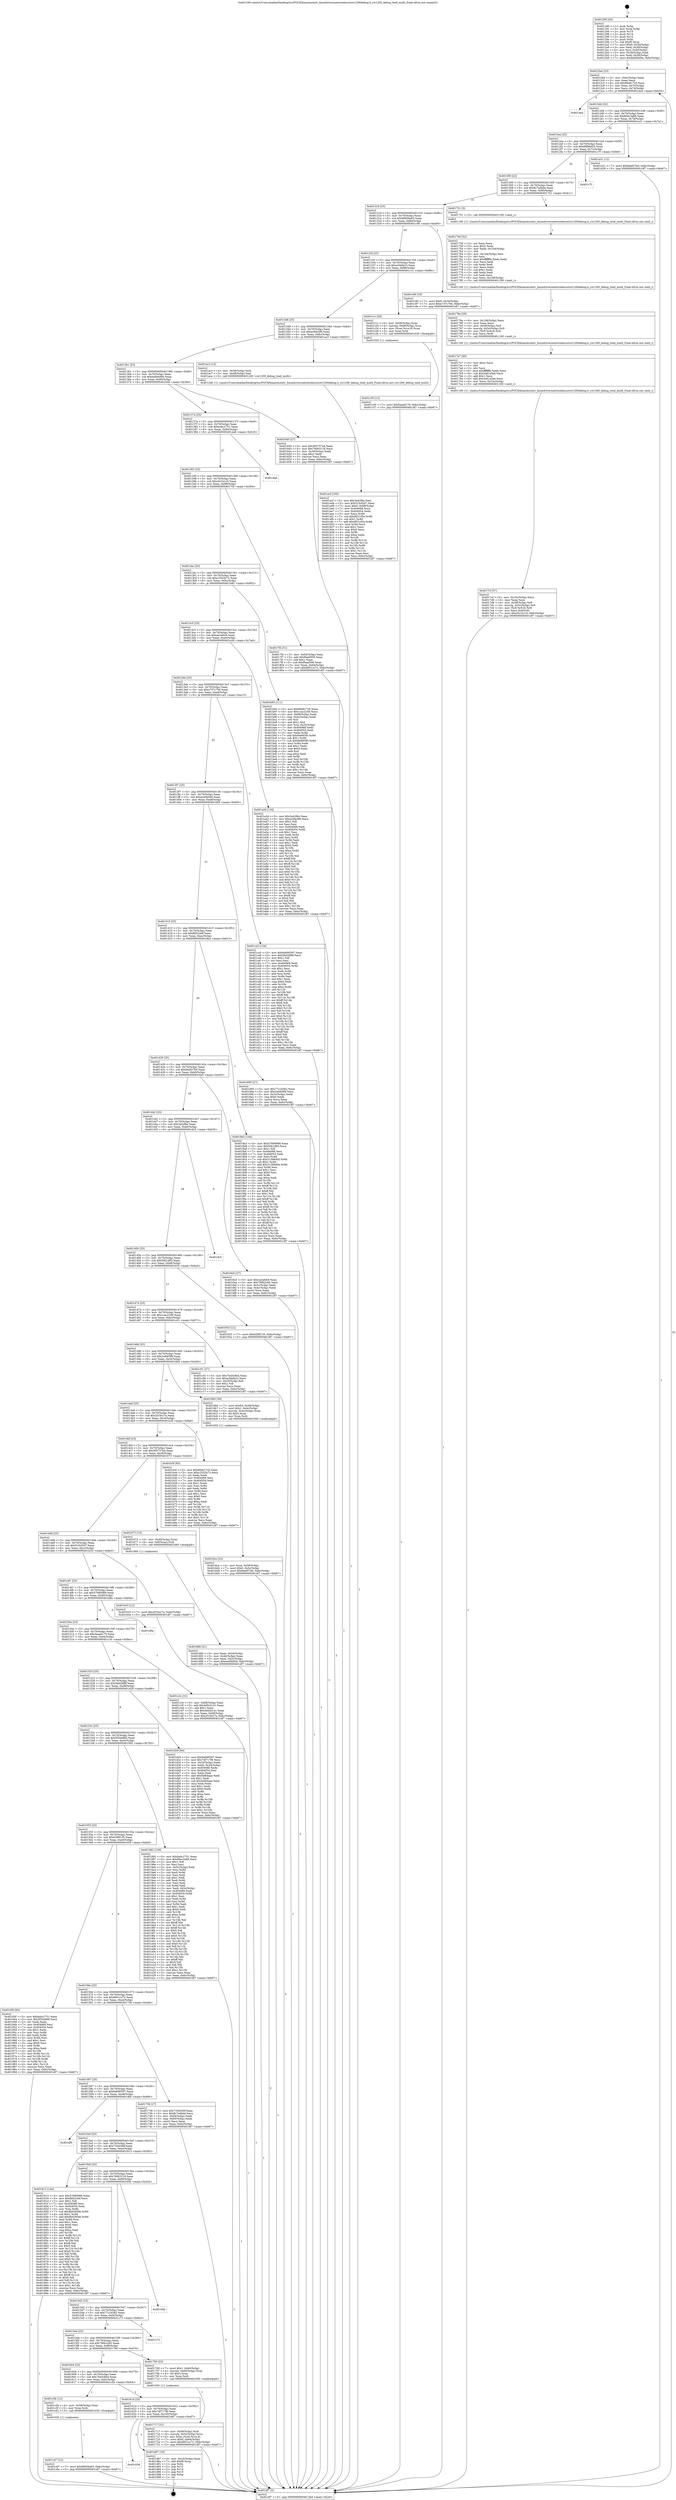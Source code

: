 digraph "0x401290" {
  label = "0x401290 (/mnt/c/Users/mathe/Desktop/tcc/POCII/binaries/extr_linuxdriversnetwirelessstcw1200debug.h_cw1200_debug_txed_multi_Final-ollvm.out::main(0))"
  labelloc = "t"
  node[shape=record]

  Entry [label="",width=0.3,height=0.3,shape=circle,fillcolor=black,style=filled]
  "0x4012bd" [label="{
     0x4012bd [23]\l
     | [instrs]\l
     &nbsp;&nbsp;0x4012bd \<+3\>: mov -0x6c(%rbp),%eax\l
     &nbsp;&nbsp;0x4012c0 \<+2\>: mov %eax,%ecx\l
     &nbsp;&nbsp;0x4012c2 \<+6\>: sub $0x80e617c0,%ecx\l
     &nbsp;&nbsp;0x4012c8 \<+3\>: mov %eax,-0x70(%rbp)\l
     &nbsp;&nbsp;0x4012cb \<+3\>: mov %ecx,-0x74(%rbp)\l
     &nbsp;&nbsp;0x4012ce \<+6\>: je 0000000000401de4 \<main+0xb54\>\l
  }"]
  "0x401de4" [label="{
     0x401de4\l
  }", style=dashed]
  "0x4012d4" [label="{
     0x4012d4 [22]\l
     | [instrs]\l
     &nbsp;&nbsp;0x4012d4 \<+5\>: jmp 00000000004012d9 \<main+0x49\>\l
     &nbsp;&nbsp;0x4012d9 \<+3\>: mov -0x70(%rbp),%eax\l
     &nbsp;&nbsp;0x4012dc \<+5\>: sub $0x80ec3a68,%eax\l
     &nbsp;&nbsp;0x4012e1 \<+3\>: mov %eax,-0x78(%rbp)\l
     &nbsp;&nbsp;0x4012e4 \<+6\>: je 0000000000401a31 \<main+0x7a1\>\l
  }"]
  Exit [label="",width=0.3,height=0.3,shape=circle,fillcolor=black,style=filled,peripheries=2]
  "0x401a31" [label="{
     0x401a31 [12]\l
     | [instrs]\l
     &nbsp;&nbsp;0x401a31 \<+7\>: movl $0xfda857b0,-0x6c(%rbp)\l
     &nbsp;&nbsp;0x401a38 \<+5\>: jmp 0000000000401df7 \<main+0xb67\>\l
  }"]
  "0x4012ea" [label="{
     0x4012ea [22]\l
     | [instrs]\l
     &nbsp;&nbsp;0x4012ea \<+5\>: jmp 00000000004012ef \<main+0x5f\>\l
     &nbsp;&nbsp;0x4012ef \<+3\>: mov -0x70(%rbp),%eax\l
     &nbsp;&nbsp;0x4012f2 \<+5\>: sub $0x88f96d25,%eax\l
     &nbsp;&nbsp;0x4012f7 \<+3\>: mov %eax,-0x7c(%rbp)\l
     &nbsp;&nbsp;0x4012fa \<+6\>: je 0000000000401c7f \<main+0x9ef\>\l
  }"]
  "0x401636" [label="{
     0x401636\l
  }", style=dashed]
  "0x401c7f" [label="{
     0x401c7f\l
  }", style=dashed]
  "0x401300" [label="{
     0x401300 [22]\l
     | [instrs]\l
     &nbsp;&nbsp;0x401300 \<+5\>: jmp 0000000000401305 \<main+0x75\>\l
     &nbsp;&nbsp;0x401305 \<+3\>: mov -0x70(%rbp),%eax\l
     &nbsp;&nbsp;0x401308 \<+5\>: sub $0x8c7edbde,%eax\l
     &nbsp;&nbsp;0x40130d \<+3\>: mov %eax,-0x80(%rbp)\l
     &nbsp;&nbsp;0x401310 \<+6\>: je 0000000000401751 \<main+0x4c1\>\l
  }"]
  "0x401d87" [label="{
     0x401d87 [19]\l
     | [instrs]\l
     &nbsp;&nbsp;0x401d87 \<+3\>: mov -0x24(%rbp),%eax\l
     &nbsp;&nbsp;0x401d8a \<+7\>: add $0xf0,%rsp\l
     &nbsp;&nbsp;0x401d91 \<+1\>: pop %rbx\l
     &nbsp;&nbsp;0x401d92 \<+2\>: pop %r12\l
     &nbsp;&nbsp;0x401d94 \<+2\>: pop %r14\l
     &nbsp;&nbsp;0x401d96 \<+2\>: pop %r15\l
     &nbsp;&nbsp;0x401d98 \<+1\>: pop %rbp\l
     &nbsp;&nbsp;0x401d99 \<+1\>: ret\l
  }"]
  "0x401751" [label="{
     0x401751 [5]\l
     | [instrs]\l
     &nbsp;&nbsp;0x401751 \<+5\>: call 0000000000401160 \<next_i\>\l
     | [calls]\l
     &nbsp;&nbsp;0x401160 \{1\} (/mnt/c/Users/mathe/Desktop/tcc/POCII/binaries/extr_linuxdriversnetwirelessstcw1200debug.h_cw1200_debug_txed_multi_Final-ollvm.out::next_i)\l
  }"]
  "0x401316" [label="{
     0x401316 [25]\l
     | [instrs]\l
     &nbsp;&nbsp;0x401316 \<+5\>: jmp 000000000040131b \<main+0x8b\>\l
     &nbsp;&nbsp;0x40131b \<+3\>: mov -0x70(%rbp),%eax\l
     &nbsp;&nbsp;0x40131e \<+5\>: sub $0x96656a63,%eax\l
     &nbsp;&nbsp;0x401323 \<+6\>: mov %eax,-0x84(%rbp)\l
     &nbsp;&nbsp;0x401329 \<+6\>: je 0000000000401c90 \<main+0xa00\>\l
  }"]
  "0x401c67" [label="{
     0x401c67 [12]\l
     | [instrs]\l
     &nbsp;&nbsp;0x401c67 \<+7\>: movl $0x96656a63,-0x6c(%rbp)\l
     &nbsp;&nbsp;0x401c6e \<+5\>: jmp 0000000000401df7 \<main+0xb67\>\l
  }"]
  "0x401c90" [label="{
     0x401c90 [19]\l
     | [instrs]\l
     &nbsp;&nbsp;0x401c90 \<+7\>: movl $0x0,-0x34(%rbp)\l
     &nbsp;&nbsp;0x401c97 \<+7\>: movl $0xe737c794,-0x6c(%rbp)\l
     &nbsp;&nbsp;0x401c9e \<+5\>: jmp 0000000000401df7 \<main+0xb67\>\l
  }"]
  "0x40132f" [label="{
     0x40132f [25]\l
     | [instrs]\l
     &nbsp;&nbsp;0x40132f \<+5\>: jmp 0000000000401334 \<main+0xa4\>\l
     &nbsp;&nbsp;0x401334 \<+3\>: mov -0x70(%rbp),%eax\l
     &nbsp;&nbsp;0x401337 \<+5\>: sub $0xa3defa23,%eax\l
     &nbsp;&nbsp;0x40133c \<+6\>: mov %eax,-0x88(%rbp)\l
     &nbsp;&nbsp;0x401342 \<+6\>: je 0000000000401c1c \<main+0x98c\>\l
  }"]
  "0x40161d" [label="{
     0x40161d [25]\l
     | [instrs]\l
     &nbsp;&nbsp;0x40161d \<+5\>: jmp 0000000000401622 \<main+0x392\>\l
     &nbsp;&nbsp;0x401622 \<+3\>: mov -0x70(%rbp),%eax\l
     &nbsp;&nbsp;0x401625 \<+5\>: sub $0x7df717f9,%eax\l
     &nbsp;&nbsp;0x40162a \<+6\>: mov %eax,-0x100(%rbp)\l
     &nbsp;&nbsp;0x401630 \<+6\>: je 0000000000401d87 \<main+0xaf7\>\l
  }"]
  "0x401c1c" [label="{
     0x401c1c [20]\l
     | [instrs]\l
     &nbsp;&nbsp;0x401c1c \<+4\>: mov -0x58(%rbp),%rax\l
     &nbsp;&nbsp;0x401c20 \<+4\>: movslq -0x68(%rbp),%rcx\l
     &nbsp;&nbsp;0x401c24 \<+4\>: mov (%rax,%rcx,8),%rax\l
     &nbsp;&nbsp;0x401c28 \<+3\>: mov %rax,%rdi\l
     &nbsp;&nbsp;0x401c2b \<+5\>: call 0000000000401030 \<free@plt\>\l
     | [calls]\l
     &nbsp;&nbsp;0x401030 \{1\} (unknown)\l
  }"]
  "0x401348" [label="{
     0x401348 [25]\l
     | [instrs]\l
     &nbsp;&nbsp;0x401348 \<+5\>: jmp 000000000040134d \<main+0xbd\>\l
     &nbsp;&nbsp;0x40134d \<+3\>: mov -0x70(%rbp),%eax\l
     &nbsp;&nbsp;0x401350 \<+5\>: sub $0xac9dc0f0,%eax\l
     &nbsp;&nbsp;0x401355 \<+6\>: mov %eax,-0x8c(%rbp)\l
     &nbsp;&nbsp;0x40135b \<+6\>: je 0000000000401ac3 \<main+0x833\>\l
  }"]
  "0x401c5b" [label="{
     0x401c5b [12]\l
     | [instrs]\l
     &nbsp;&nbsp;0x401c5b \<+4\>: mov -0x58(%rbp),%rax\l
     &nbsp;&nbsp;0x401c5f \<+3\>: mov %rax,%rdi\l
     &nbsp;&nbsp;0x401c62 \<+5\>: call 0000000000401030 \<free@plt\>\l
     | [calls]\l
     &nbsp;&nbsp;0x401030 \{1\} (unknown)\l
  }"]
  "0x401ac3" [label="{
     0x401ac3 [12]\l
     | [instrs]\l
     &nbsp;&nbsp;0x401ac3 \<+4\>: mov -0x58(%rbp),%rdi\l
     &nbsp;&nbsp;0x401ac7 \<+3\>: mov -0x48(%rbp),%esi\l
     &nbsp;&nbsp;0x401aca \<+5\>: call 0000000000401240 \<cw1200_debug_txed_multi\>\l
     | [calls]\l
     &nbsp;&nbsp;0x401240 \{1\} (/mnt/c/Users/mathe/Desktop/tcc/POCII/binaries/extr_linuxdriversnetwirelessstcw1200debug.h_cw1200_debug_txed_multi_Final-ollvm.out::cw1200_debug_txed_multi)\l
  }"]
  "0x401361" [label="{
     0x401361 [25]\l
     | [instrs]\l
     &nbsp;&nbsp;0x401361 \<+5\>: jmp 0000000000401366 \<main+0xd6\>\l
     &nbsp;&nbsp;0x401366 \<+3\>: mov -0x70(%rbp),%eax\l
     &nbsp;&nbsp;0x401369 \<+5\>: sub $0xbe0b0d9e,%eax\l
     &nbsp;&nbsp;0x40136e \<+6\>: mov %eax,-0x90(%rbp)\l
     &nbsp;&nbsp;0x401374 \<+6\>: je 0000000000401640 \<main+0x3b0\>\l
  }"]
  "0x401c30" [label="{
     0x401c30 [12]\l
     | [instrs]\l
     &nbsp;&nbsp;0x401c30 \<+7\>: movl $0x5aaa9179,-0x6c(%rbp)\l
     &nbsp;&nbsp;0x401c37 \<+5\>: jmp 0000000000401df7 \<main+0xb67\>\l
  }"]
  "0x401640" [label="{
     0x401640 [27]\l
     | [instrs]\l
     &nbsp;&nbsp;0x401640 \<+5\>: mov $0x365757a4,%eax\l
     &nbsp;&nbsp;0x401645 \<+5\>: mov $0x76063118,%ecx\l
     &nbsp;&nbsp;0x40164a \<+3\>: mov -0x30(%rbp),%edx\l
     &nbsp;&nbsp;0x40164d \<+3\>: cmp $0x2,%edx\l
     &nbsp;&nbsp;0x401650 \<+3\>: cmovne %ecx,%eax\l
     &nbsp;&nbsp;0x401653 \<+3\>: mov %eax,-0x6c(%rbp)\l
     &nbsp;&nbsp;0x401656 \<+5\>: jmp 0000000000401df7 \<main+0xb67\>\l
  }"]
  "0x40137a" [label="{
     0x40137a [25]\l
     | [instrs]\l
     &nbsp;&nbsp;0x40137a \<+5\>: jmp 000000000040137f \<main+0xef\>\l
     &nbsp;&nbsp;0x40137f \<+3\>: mov -0x70(%rbp),%eax\l
     &nbsp;&nbsp;0x401382 \<+5\>: sub $0xbebc2751,%eax\l
     &nbsp;&nbsp;0x401387 \<+6\>: mov %eax,-0x94(%rbp)\l
     &nbsp;&nbsp;0x40138d \<+6\>: je 0000000000401da6 \<main+0xb16\>\l
  }"]
  "0x401df7" [label="{
     0x401df7 [5]\l
     | [instrs]\l
     &nbsp;&nbsp;0x401df7 \<+5\>: jmp 00000000004012bd \<main+0x2d\>\l
  }"]
  "0x401290" [label="{
     0x401290 [45]\l
     | [instrs]\l
     &nbsp;&nbsp;0x401290 \<+1\>: push %rbp\l
     &nbsp;&nbsp;0x401291 \<+3\>: mov %rsp,%rbp\l
     &nbsp;&nbsp;0x401294 \<+2\>: push %r15\l
     &nbsp;&nbsp;0x401296 \<+2\>: push %r14\l
     &nbsp;&nbsp;0x401298 \<+2\>: push %r12\l
     &nbsp;&nbsp;0x40129a \<+1\>: push %rbx\l
     &nbsp;&nbsp;0x40129b \<+7\>: sub $0xf0,%rsp\l
     &nbsp;&nbsp;0x4012a2 \<+7\>: movl $0x0,-0x34(%rbp)\l
     &nbsp;&nbsp;0x4012a9 \<+3\>: mov %edi,-0x38(%rbp)\l
     &nbsp;&nbsp;0x4012ac \<+4\>: mov %rsi,-0x40(%rbp)\l
     &nbsp;&nbsp;0x4012b0 \<+3\>: mov -0x38(%rbp),%edi\l
     &nbsp;&nbsp;0x4012b3 \<+3\>: mov %edi,-0x30(%rbp)\l
     &nbsp;&nbsp;0x4012b6 \<+7\>: movl $0xbe0b0d9e,-0x6c(%rbp)\l
  }"]
  "0x401acf" [label="{
     0x401acf [100]\l
     | [instrs]\l
     &nbsp;&nbsp;0x401acf \<+5\>: mov $0x3a42f6e,%esi\l
     &nbsp;&nbsp;0x401ad4 \<+5\>: mov $0x510cf2d7,%eax\l
     &nbsp;&nbsp;0x401ad9 \<+7\>: movl $0x0,-0x68(%rbp)\l
     &nbsp;&nbsp;0x401ae0 \<+7\>: mov 0x404068,%ecx\l
     &nbsp;&nbsp;0x401ae7 \<+7\>: mov 0x404054,%edx\l
     &nbsp;&nbsp;0x401aee \<+3\>: mov %ecx,%r8d\l
     &nbsp;&nbsp;0x401af1 \<+7\>: sub $0xd631d5a,%r8d\l
     &nbsp;&nbsp;0x401af8 \<+4\>: sub $0x1,%r8d\l
     &nbsp;&nbsp;0x401afc \<+7\>: add $0xd631d5a,%r8d\l
     &nbsp;&nbsp;0x401b03 \<+4\>: imul %r8d,%ecx\l
     &nbsp;&nbsp;0x401b07 \<+3\>: and $0x1,%ecx\l
     &nbsp;&nbsp;0x401b0a \<+3\>: cmp $0x0,%ecx\l
     &nbsp;&nbsp;0x401b0d \<+4\>: sete %r9b\l
     &nbsp;&nbsp;0x401b11 \<+3\>: cmp $0xa,%edx\l
     &nbsp;&nbsp;0x401b14 \<+4\>: setl %r10b\l
     &nbsp;&nbsp;0x401b18 \<+3\>: mov %r9b,%r11b\l
     &nbsp;&nbsp;0x401b1b \<+3\>: and %r10b,%r11b\l
     &nbsp;&nbsp;0x401b1e \<+3\>: xor %r10b,%r9b\l
     &nbsp;&nbsp;0x401b21 \<+3\>: or %r9b,%r11b\l
     &nbsp;&nbsp;0x401b24 \<+4\>: test $0x1,%r11b\l
     &nbsp;&nbsp;0x401b28 \<+3\>: cmovne %eax,%esi\l
     &nbsp;&nbsp;0x401b2b \<+3\>: mov %esi,-0x6c(%rbp)\l
     &nbsp;&nbsp;0x401b2e \<+5\>: jmp 0000000000401df7 \<main+0xb67\>\l
  }"]
  "0x401da6" [label="{
     0x401da6\l
  }", style=dashed]
  "0x401393" [label="{
     0x401393 [25]\l
     | [instrs]\l
     &nbsp;&nbsp;0x401393 \<+5\>: jmp 0000000000401398 \<main+0x108\>\l
     &nbsp;&nbsp;0x401398 \<+3\>: mov -0x70(%rbp),%eax\l
     &nbsp;&nbsp;0x40139b \<+5\>: sub $0xc0c1b1c5,%eax\l
     &nbsp;&nbsp;0x4013a0 \<+6\>: mov %eax,-0x98(%rbp)\l
     &nbsp;&nbsp;0x4013a6 \<+6\>: je 00000000004017f4 \<main+0x564\>\l
  }"]
  "0x4017cf" [label="{
     0x4017cf [37]\l
     | [instrs]\l
     &nbsp;&nbsp;0x4017cf \<+6\>: mov -0x10c(%rbp),%ecx\l
     &nbsp;&nbsp;0x4017d5 \<+3\>: imul %eax,%ecx\l
     &nbsp;&nbsp;0x4017d8 \<+4\>: mov -0x58(%rbp),%r8\l
     &nbsp;&nbsp;0x4017dc \<+4\>: movslq -0x5c(%rbp),%r9\l
     &nbsp;&nbsp;0x4017e0 \<+4\>: mov (%r8,%r9,8),%r8\l
     &nbsp;&nbsp;0x4017e4 \<+4\>: mov %ecx,0x4(%r8)\l
     &nbsp;&nbsp;0x4017e8 \<+7\>: movl $0xc0c1b1c5,-0x6c(%rbp)\l
     &nbsp;&nbsp;0x4017ef \<+5\>: jmp 0000000000401df7 \<main+0xb67\>\l
  }"]
  "0x4017f4" [label="{
     0x4017f4 [31]\l
     | [instrs]\l
     &nbsp;&nbsp;0x4017f4 \<+3\>: mov -0x64(%rbp),%eax\l
     &nbsp;&nbsp;0x4017f7 \<+5\>: add $0xf0aaf309,%eax\l
     &nbsp;&nbsp;0x4017fc \<+3\>: add $0x1,%eax\l
     &nbsp;&nbsp;0x4017ff \<+5\>: sub $0xf0aaf309,%eax\l
     &nbsp;&nbsp;0x401804 \<+3\>: mov %eax,-0x64(%rbp)\l
     &nbsp;&nbsp;0x401807 \<+7\>: movl $0x6851cc72,-0x6c(%rbp)\l
     &nbsp;&nbsp;0x40180e \<+5\>: jmp 0000000000401df7 \<main+0xb67\>\l
  }"]
  "0x4013ac" [label="{
     0x4013ac [25]\l
     | [instrs]\l
     &nbsp;&nbsp;0x4013ac \<+5\>: jmp 00000000004013b1 \<main+0x121\>\l
     &nbsp;&nbsp;0x4013b1 \<+3\>: mov -0x70(%rbp),%eax\l
     &nbsp;&nbsp;0x4013b4 \<+5\>: sub $0xc2552b73,%eax\l
     &nbsp;&nbsp;0x4013b9 \<+6\>: mov %eax,-0x9c(%rbp)\l
     &nbsp;&nbsp;0x4013bf \<+6\>: je 0000000000401b92 \<main+0x902\>\l
  }"]
  "0x4017a7" [label="{
     0x4017a7 [40]\l
     | [instrs]\l
     &nbsp;&nbsp;0x4017a7 \<+5\>: mov $0x2,%ecx\l
     &nbsp;&nbsp;0x4017ac \<+1\>: cltd\l
     &nbsp;&nbsp;0x4017ad \<+2\>: idiv %ecx\l
     &nbsp;&nbsp;0x4017af \<+6\>: imul $0xfffffffe,%edx,%ecx\l
     &nbsp;&nbsp;0x4017b5 \<+6\>: sub $0x2e81a5a6,%ecx\l
     &nbsp;&nbsp;0x4017bb \<+3\>: add $0x1,%ecx\l
     &nbsp;&nbsp;0x4017be \<+6\>: add $0x2e81a5a6,%ecx\l
     &nbsp;&nbsp;0x4017c4 \<+6\>: mov %ecx,-0x10c(%rbp)\l
     &nbsp;&nbsp;0x4017ca \<+5\>: call 0000000000401160 \<next_i\>\l
     | [calls]\l
     &nbsp;&nbsp;0x401160 \{1\} (/mnt/c/Users/mathe/Desktop/tcc/POCII/binaries/extr_linuxdriversnetwirelessstcw1200debug.h_cw1200_debug_txed_multi_Final-ollvm.out::next_i)\l
  }"]
  "0x401b92" [label="{
     0x401b92 [111]\l
     | [instrs]\l
     &nbsp;&nbsp;0x401b92 \<+5\>: mov $0x80e617c0,%eax\l
     &nbsp;&nbsp;0x401b97 \<+5\>: mov $0x1cac2249,%ecx\l
     &nbsp;&nbsp;0x401b9c \<+3\>: mov -0x68(%rbp),%edx\l
     &nbsp;&nbsp;0x401b9f \<+3\>: cmp -0x4c(%rbp),%edx\l
     &nbsp;&nbsp;0x401ba2 \<+4\>: setl %sil\l
     &nbsp;&nbsp;0x401ba6 \<+4\>: and $0x1,%sil\l
     &nbsp;&nbsp;0x401baa \<+4\>: mov %sil,-0x25(%rbp)\l
     &nbsp;&nbsp;0x401bae \<+7\>: mov 0x404068,%edx\l
     &nbsp;&nbsp;0x401bb5 \<+7\>: mov 0x404054,%edi\l
     &nbsp;&nbsp;0x401bbc \<+3\>: mov %edx,%r8d\l
     &nbsp;&nbsp;0x401bbf \<+7\>: add $0xf4e665f0,%r8d\l
     &nbsp;&nbsp;0x401bc6 \<+4\>: sub $0x1,%r8d\l
     &nbsp;&nbsp;0x401bca \<+7\>: sub $0xf4e665f0,%r8d\l
     &nbsp;&nbsp;0x401bd1 \<+4\>: imul %r8d,%edx\l
     &nbsp;&nbsp;0x401bd5 \<+3\>: and $0x1,%edx\l
     &nbsp;&nbsp;0x401bd8 \<+3\>: cmp $0x0,%edx\l
     &nbsp;&nbsp;0x401bdb \<+4\>: sete %sil\l
     &nbsp;&nbsp;0x401bdf \<+3\>: cmp $0xa,%edi\l
     &nbsp;&nbsp;0x401be2 \<+4\>: setl %r9b\l
     &nbsp;&nbsp;0x401be6 \<+3\>: mov %sil,%r10b\l
     &nbsp;&nbsp;0x401be9 \<+3\>: and %r9b,%r10b\l
     &nbsp;&nbsp;0x401bec \<+3\>: xor %r9b,%sil\l
     &nbsp;&nbsp;0x401bef \<+3\>: or %sil,%r10b\l
     &nbsp;&nbsp;0x401bf2 \<+4\>: test $0x1,%r10b\l
     &nbsp;&nbsp;0x401bf6 \<+3\>: cmovne %ecx,%eax\l
     &nbsp;&nbsp;0x401bf9 \<+3\>: mov %eax,-0x6c(%rbp)\l
     &nbsp;&nbsp;0x401bfc \<+5\>: jmp 0000000000401df7 \<main+0xb67\>\l
  }"]
  "0x4013c5" [label="{
     0x4013c5 [25]\l
     | [instrs]\l
     &nbsp;&nbsp;0x4013c5 \<+5\>: jmp 00000000004013ca \<main+0x13a\>\l
     &nbsp;&nbsp;0x4013ca \<+3\>: mov -0x70(%rbp),%eax\l
     &nbsp;&nbsp;0x4013cd \<+5\>: sub $0xce2a6fc9,%eax\l
     &nbsp;&nbsp;0x4013d2 \<+6\>: mov %eax,-0xa0(%rbp)\l
     &nbsp;&nbsp;0x4013d8 \<+6\>: je 0000000000401a3d \<main+0x7ad\>\l
  }"]
  "0x40178a" [label="{
     0x40178a [29]\l
     | [instrs]\l
     &nbsp;&nbsp;0x40178a \<+6\>: mov -0x108(%rbp),%ecx\l
     &nbsp;&nbsp;0x401790 \<+3\>: imul %eax,%ecx\l
     &nbsp;&nbsp;0x401793 \<+4\>: mov -0x58(%rbp),%r8\l
     &nbsp;&nbsp;0x401797 \<+4\>: movslq -0x5c(%rbp),%r9\l
     &nbsp;&nbsp;0x40179b \<+4\>: mov (%r8,%r9,8),%r8\l
     &nbsp;&nbsp;0x40179f \<+3\>: mov %ecx,(%r8)\l
     &nbsp;&nbsp;0x4017a2 \<+5\>: call 0000000000401160 \<next_i\>\l
     | [calls]\l
     &nbsp;&nbsp;0x401160 \{1\} (/mnt/c/Users/mathe/Desktop/tcc/POCII/binaries/extr_linuxdriversnetwirelessstcw1200debug.h_cw1200_debug_txed_multi_Final-ollvm.out::next_i)\l
  }"]
  "0x401a3d" [label="{
     0x401a3d [134]\l
     | [instrs]\l
     &nbsp;&nbsp;0x401a3d \<+5\>: mov $0x3a42f6e,%eax\l
     &nbsp;&nbsp;0x401a42 \<+5\>: mov $0xac9dc0f0,%ecx\l
     &nbsp;&nbsp;0x401a47 \<+2\>: mov $0x1,%dl\l
     &nbsp;&nbsp;0x401a49 \<+2\>: xor %esi,%esi\l
     &nbsp;&nbsp;0x401a4b \<+7\>: mov 0x404068,%edi\l
     &nbsp;&nbsp;0x401a52 \<+8\>: mov 0x404054,%r8d\l
     &nbsp;&nbsp;0x401a5a \<+3\>: sub $0x1,%esi\l
     &nbsp;&nbsp;0x401a5d \<+3\>: mov %edi,%r9d\l
     &nbsp;&nbsp;0x401a60 \<+3\>: add %esi,%r9d\l
     &nbsp;&nbsp;0x401a63 \<+4\>: imul %r9d,%edi\l
     &nbsp;&nbsp;0x401a67 \<+3\>: and $0x1,%edi\l
     &nbsp;&nbsp;0x401a6a \<+3\>: cmp $0x0,%edi\l
     &nbsp;&nbsp;0x401a6d \<+4\>: sete %r10b\l
     &nbsp;&nbsp;0x401a71 \<+4\>: cmp $0xa,%r8d\l
     &nbsp;&nbsp;0x401a75 \<+4\>: setl %r11b\l
     &nbsp;&nbsp;0x401a79 \<+3\>: mov %r10b,%bl\l
     &nbsp;&nbsp;0x401a7c \<+3\>: xor $0xff,%bl\l
     &nbsp;&nbsp;0x401a7f \<+3\>: mov %r11b,%r14b\l
     &nbsp;&nbsp;0x401a82 \<+4\>: xor $0xff,%r14b\l
     &nbsp;&nbsp;0x401a86 \<+3\>: xor $0x0,%dl\l
     &nbsp;&nbsp;0x401a89 \<+3\>: mov %bl,%r15b\l
     &nbsp;&nbsp;0x401a8c \<+4\>: and $0x0,%r15b\l
     &nbsp;&nbsp;0x401a90 \<+3\>: and %dl,%r10b\l
     &nbsp;&nbsp;0x401a93 \<+3\>: mov %r14b,%r12b\l
     &nbsp;&nbsp;0x401a96 \<+4\>: and $0x0,%r12b\l
     &nbsp;&nbsp;0x401a9a \<+3\>: and %dl,%r11b\l
     &nbsp;&nbsp;0x401a9d \<+3\>: or %r10b,%r15b\l
     &nbsp;&nbsp;0x401aa0 \<+3\>: or %r11b,%r12b\l
     &nbsp;&nbsp;0x401aa3 \<+3\>: xor %r12b,%r15b\l
     &nbsp;&nbsp;0x401aa6 \<+3\>: or %r14b,%bl\l
     &nbsp;&nbsp;0x401aa9 \<+3\>: xor $0xff,%bl\l
     &nbsp;&nbsp;0x401aac \<+3\>: or $0x0,%dl\l
     &nbsp;&nbsp;0x401aaf \<+2\>: and %dl,%bl\l
     &nbsp;&nbsp;0x401ab1 \<+3\>: or %bl,%r15b\l
     &nbsp;&nbsp;0x401ab4 \<+4\>: test $0x1,%r15b\l
     &nbsp;&nbsp;0x401ab8 \<+3\>: cmovne %ecx,%eax\l
     &nbsp;&nbsp;0x401abb \<+3\>: mov %eax,-0x6c(%rbp)\l
     &nbsp;&nbsp;0x401abe \<+5\>: jmp 0000000000401df7 \<main+0xb67\>\l
  }"]
  "0x4013de" [label="{
     0x4013de [25]\l
     | [instrs]\l
     &nbsp;&nbsp;0x4013de \<+5\>: jmp 00000000004013e3 \<main+0x153\>\l
     &nbsp;&nbsp;0x4013e3 \<+3\>: mov -0x70(%rbp),%eax\l
     &nbsp;&nbsp;0x4013e6 \<+5\>: sub $0xe737c794,%eax\l
     &nbsp;&nbsp;0x4013eb \<+6\>: mov %eax,-0xa4(%rbp)\l
     &nbsp;&nbsp;0x4013f1 \<+6\>: je 0000000000401ca3 \<main+0xa13\>\l
  }"]
  "0x401756" [label="{
     0x401756 [52]\l
     | [instrs]\l
     &nbsp;&nbsp;0x401756 \<+2\>: xor %ecx,%ecx\l
     &nbsp;&nbsp;0x401758 \<+5\>: mov $0x2,%edx\l
     &nbsp;&nbsp;0x40175d \<+6\>: mov %edx,-0x104(%rbp)\l
     &nbsp;&nbsp;0x401763 \<+1\>: cltd\l
     &nbsp;&nbsp;0x401764 \<+6\>: mov -0x104(%rbp),%esi\l
     &nbsp;&nbsp;0x40176a \<+2\>: idiv %esi\l
     &nbsp;&nbsp;0x40176c \<+6\>: imul $0xfffffffe,%edx,%edx\l
     &nbsp;&nbsp;0x401772 \<+2\>: mov %ecx,%edi\l
     &nbsp;&nbsp;0x401774 \<+2\>: sub %edx,%edi\l
     &nbsp;&nbsp;0x401776 \<+2\>: mov %ecx,%edx\l
     &nbsp;&nbsp;0x401778 \<+3\>: sub $0x1,%edx\l
     &nbsp;&nbsp;0x40177b \<+2\>: add %edx,%edi\l
     &nbsp;&nbsp;0x40177d \<+2\>: sub %edi,%ecx\l
     &nbsp;&nbsp;0x40177f \<+6\>: mov %ecx,-0x108(%rbp)\l
     &nbsp;&nbsp;0x401785 \<+5\>: call 0000000000401160 \<next_i\>\l
     | [calls]\l
     &nbsp;&nbsp;0x401160 \{1\} (/mnt/c/Users/mathe/Desktop/tcc/POCII/binaries/extr_linuxdriversnetwirelessstcw1200debug.h_cw1200_debug_txed_multi_Final-ollvm.out::next_i)\l
  }"]
  "0x401ca3" [label="{
     0x401ca3 [134]\l
     | [instrs]\l
     &nbsp;&nbsp;0x401ca3 \<+5\>: mov $0x6a690597,%eax\l
     &nbsp;&nbsp;0x401ca8 \<+5\>: mov $0x5bd28f9f,%ecx\l
     &nbsp;&nbsp;0x401cad \<+2\>: mov $0x1,%dl\l
     &nbsp;&nbsp;0x401caf \<+2\>: xor %esi,%esi\l
     &nbsp;&nbsp;0x401cb1 \<+7\>: mov 0x404068,%edi\l
     &nbsp;&nbsp;0x401cb8 \<+8\>: mov 0x404054,%r8d\l
     &nbsp;&nbsp;0x401cc0 \<+3\>: sub $0x1,%esi\l
     &nbsp;&nbsp;0x401cc3 \<+3\>: mov %edi,%r9d\l
     &nbsp;&nbsp;0x401cc6 \<+3\>: add %esi,%r9d\l
     &nbsp;&nbsp;0x401cc9 \<+4\>: imul %r9d,%edi\l
     &nbsp;&nbsp;0x401ccd \<+3\>: and $0x1,%edi\l
     &nbsp;&nbsp;0x401cd0 \<+3\>: cmp $0x0,%edi\l
     &nbsp;&nbsp;0x401cd3 \<+4\>: sete %r10b\l
     &nbsp;&nbsp;0x401cd7 \<+4\>: cmp $0xa,%r8d\l
     &nbsp;&nbsp;0x401cdb \<+4\>: setl %r11b\l
     &nbsp;&nbsp;0x401cdf \<+3\>: mov %r10b,%bl\l
     &nbsp;&nbsp;0x401ce2 \<+3\>: xor $0xff,%bl\l
     &nbsp;&nbsp;0x401ce5 \<+3\>: mov %r11b,%r14b\l
     &nbsp;&nbsp;0x401ce8 \<+4\>: xor $0xff,%r14b\l
     &nbsp;&nbsp;0x401cec \<+3\>: xor $0x0,%dl\l
     &nbsp;&nbsp;0x401cef \<+3\>: mov %bl,%r15b\l
     &nbsp;&nbsp;0x401cf2 \<+4\>: and $0x0,%r15b\l
     &nbsp;&nbsp;0x401cf6 \<+3\>: and %dl,%r10b\l
     &nbsp;&nbsp;0x401cf9 \<+3\>: mov %r14b,%r12b\l
     &nbsp;&nbsp;0x401cfc \<+4\>: and $0x0,%r12b\l
     &nbsp;&nbsp;0x401d00 \<+3\>: and %dl,%r11b\l
     &nbsp;&nbsp;0x401d03 \<+3\>: or %r10b,%r15b\l
     &nbsp;&nbsp;0x401d06 \<+3\>: or %r11b,%r12b\l
     &nbsp;&nbsp;0x401d09 \<+3\>: xor %r12b,%r15b\l
     &nbsp;&nbsp;0x401d0c \<+3\>: or %r14b,%bl\l
     &nbsp;&nbsp;0x401d0f \<+3\>: xor $0xff,%bl\l
     &nbsp;&nbsp;0x401d12 \<+3\>: or $0x0,%dl\l
     &nbsp;&nbsp;0x401d15 \<+2\>: and %dl,%bl\l
     &nbsp;&nbsp;0x401d17 \<+3\>: or %bl,%r15b\l
     &nbsp;&nbsp;0x401d1a \<+4\>: test $0x1,%r15b\l
     &nbsp;&nbsp;0x401d1e \<+3\>: cmovne %ecx,%eax\l
     &nbsp;&nbsp;0x401d21 \<+3\>: mov %eax,-0x6c(%rbp)\l
     &nbsp;&nbsp;0x401d24 \<+5\>: jmp 0000000000401df7 \<main+0xb67\>\l
  }"]
  "0x4013f7" [label="{
     0x4013f7 [25]\l
     | [instrs]\l
     &nbsp;&nbsp;0x4013f7 \<+5\>: jmp 00000000004013fc \<main+0x16c\>\l
     &nbsp;&nbsp;0x4013fc \<+3\>: mov -0x70(%rbp),%eax\l
     &nbsp;&nbsp;0x4013ff \<+5\>: sub $0xee45b00d,%eax\l
     &nbsp;&nbsp;0x401404 \<+6\>: mov %eax,-0xa8(%rbp)\l
     &nbsp;&nbsp;0x40140a \<+6\>: je 0000000000401695 \<main+0x405\>\l
  }"]
  "0x401717" [label="{
     0x401717 [31]\l
     | [instrs]\l
     &nbsp;&nbsp;0x401717 \<+4\>: mov -0x58(%rbp),%rdi\l
     &nbsp;&nbsp;0x40171b \<+4\>: movslq -0x5c(%rbp),%rcx\l
     &nbsp;&nbsp;0x40171f \<+4\>: mov %rax,(%rdi,%rcx,8)\l
     &nbsp;&nbsp;0x401723 \<+7\>: movl $0x0,-0x64(%rbp)\l
     &nbsp;&nbsp;0x40172a \<+7\>: movl $0x6851cc72,-0x6c(%rbp)\l
     &nbsp;&nbsp;0x401731 \<+5\>: jmp 0000000000401df7 \<main+0xb67\>\l
  }"]
  "0x401695" [label="{
     0x401695 [27]\l
     | [instrs]\l
     &nbsp;&nbsp;0x401695 \<+5\>: mov $0x77c18362,%eax\l
     &nbsp;&nbsp;0x40169a \<+5\>: mov $0x2e94f3f9,%ecx\l
     &nbsp;&nbsp;0x40169f \<+3\>: mov -0x2c(%rbp),%edx\l
     &nbsp;&nbsp;0x4016a2 \<+3\>: cmp $0x0,%edx\l
     &nbsp;&nbsp;0x4016a5 \<+3\>: cmove %ecx,%eax\l
     &nbsp;&nbsp;0x4016a8 \<+3\>: mov %eax,-0x6c(%rbp)\l
     &nbsp;&nbsp;0x4016ab \<+5\>: jmp 0000000000401df7 \<main+0xb67\>\l
  }"]
  "0x401410" [label="{
     0x401410 [25]\l
     | [instrs]\l
     &nbsp;&nbsp;0x401410 \<+5\>: jmp 0000000000401415 \<main+0x185\>\l
     &nbsp;&nbsp;0x401415 \<+3\>: mov -0x70(%rbp),%eax\l
     &nbsp;&nbsp;0x401418 \<+5\>: sub $0xf6f2244f,%eax\l
     &nbsp;&nbsp;0x40141d \<+6\>: mov %eax,-0xac(%rbp)\l
     &nbsp;&nbsp;0x401423 \<+6\>: je 00000000004018a3 \<main+0x613\>\l
  }"]
  "0x401604" [label="{
     0x401604 [25]\l
     | [instrs]\l
     &nbsp;&nbsp;0x401604 \<+5\>: jmp 0000000000401609 \<main+0x379\>\l
     &nbsp;&nbsp;0x401609 \<+3\>: mov -0x70(%rbp),%eax\l
     &nbsp;&nbsp;0x40160c \<+5\>: sub $0x7bd3c6b4,%eax\l
     &nbsp;&nbsp;0x401611 \<+6\>: mov %eax,-0xfc(%rbp)\l
     &nbsp;&nbsp;0x401617 \<+6\>: je 0000000000401c5b \<main+0x9cb\>\l
  }"]
  "0x4018a3" [label="{
     0x4018a3 [144]\l
     | [instrs]\l
     &nbsp;&nbsp;0x4018a3 \<+5\>: mov $0x57680989,%eax\l
     &nbsp;&nbsp;0x4018a8 \<+5\>: mov $0x50b1d60,%ecx\l
     &nbsp;&nbsp;0x4018ad \<+2\>: mov $0x1,%dl\l
     &nbsp;&nbsp;0x4018af \<+7\>: mov 0x404068,%esi\l
     &nbsp;&nbsp;0x4018b6 \<+7\>: mov 0x404054,%edi\l
     &nbsp;&nbsp;0x4018bd \<+3\>: mov %esi,%r8d\l
     &nbsp;&nbsp;0x4018c0 \<+7\>: sub $0x31396d0d,%r8d\l
     &nbsp;&nbsp;0x4018c7 \<+4\>: sub $0x1,%r8d\l
     &nbsp;&nbsp;0x4018cb \<+7\>: add $0x31396d0d,%r8d\l
     &nbsp;&nbsp;0x4018d2 \<+4\>: imul %r8d,%esi\l
     &nbsp;&nbsp;0x4018d6 \<+3\>: and $0x1,%esi\l
     &nbsp;&nbsp;0x4018d9 \<+3\>: cmp $0x0,%esi\l
     &nbsp;&nbsp;0x4018dc \<+4\>: sete %r9b\l
     &nbsp;&nbsp;0x4018e0 \<+3\>: cmp $0xa,%edi\l
     &nbsp;&nbsp;0x4018e3 \<+4\>: setl %r10b\l
     &nbsp;&nbsp;0x4018e7 \<+3\>: mov %r9b,%r11b\l
     &nbsp;&nbsp;0x4018ea \<+4\>: xor $0xff,%r11b\l
     &nbsp;&nbsp;0x4018ee \<+3\>: mov %r10b,%bl\l
     &nbsp;&nbsp;0x4018f1 \<+3\>: xor $0xff,%bl\l
     &nbsp;&nbsp;0x4018f4 \<+3\>: xor $0x1,%dl\l
     &nbsp;&nbsp;0x4018f7 \<+3\>: mov %r11b,%r14b\l
     &nbsp;&nbsp;0x4018fa \<+4\>: and $0xff,%r14b\l
     &nbsp;&nbsp;0x4018fe \<+3\>: and %dl,%r9b\l
     &nbsp;&nbsp;0x401901 \<+3\>: mov %bl,%r15b\l
     &nbsp;&nbsp;0x401904 \<+4\>: and $0xff,%r15b\l
     &nbsp;&nbsp;0x401908 \<+3\>: and %dl,%r10b\l
     &nbsp;&nbsp;0x40190b \<+3\>: or %r9b,%r14b\l
     &nbsp;&nbsp;0x40190e \<+3\>: or %r10b,%r15b\l
     &nbsp;&nbsp;0x401911 \<+3\>: xor %r15b,%r14b\l
     &nbsp;&nbsp;0x401914 \<+3\>: or %bl,%r11b\l
     &nbsp;&nbsp;0x401917 \<+4\>: xor $0xff,%r11b\l
     &nbsp;&nbsp;0x40191b \<+3\>: or $0x1,%dl\l
     &nbsp;&nbsp;0x40191e \<+3\>: and %dl,%r11b\l
     &nbsp;&nbsp;0x401921 \<+3\>: or %r11b,%r14b\l
     &nbsp;&nbsp;0x401924 \<+4\>: test $0x1,%r14b\l
     &nbsp;&nbsp;0x401928 \<+3\>: cmovne %ecx,%eax\l
     &nbsp;&nbsp;0x40192b \<+3\>: mov %eax,-0x6c(%rbp)\l
     &nbsp;&nbsp;0x40192e \<+5\>: jmp 0000000000401df7 \<main+0xb67\>\l
  }"]
  "0x401429" [label="{
     0x401429 [25]\l
     | [instrs]\l
     &nbsp;&nbsp;0x401429 \<+5\>: jmp 000000000040142e \<main+0x19e\>\l
     &nbsp;&nbsp;0x40142e \<+3\>: mov -0x70(%rbp),%eax\l
     &nbsp;&nbsp;0x401431 \<+5\>: sub $0xfda857b0,%eax\l
     &nbsp;&nbsp;0x401436 \<+6\>: mov %eax,-0xb0(%rbp)\l
     &nbsp;&nbsp;0x40143c \<+6\>: je 00000000004016e5 \<main+0x455\>\l
  }"]
  "0x401700" [label="{
     0x401700 [23]\l
     | [instrs]\l
     &nbsp;&nbsp;0x401700 \<+7\>: movl $0x1,-0x60(%rbp)\l
     &nbsp;&nbsp;0x401707 \<+4\>: movslq -0x60(%rbp),%rax\l
     &nbsp;&nbsp;0x40170b \<+4\>: shl $0x3,%rax\l
     &nbsp;&nbsp;0x40170f \<+3\>: mov %rax,%rdi\l
     &nbsp;&nbsp;0x401712 \<+5\>: call 0000000000401050 \<malloc@plt\>\l
     | [calls]\l
     &nbsp;&nbsp;0x401050 \{1\} (unknown)\l
  }"]
  "0x4016e5" [label="{
     0x4016e5 [27]\l
     | [instrs]\l
     &nbsp;&nbsp;0x4016e5 \<+5\>: mov $0xce2a6fc9,%eax\l
     &nbsp;&nbsp;0x4016ea \<+5\>: mov $0x799b2c65,%ecx\l
     &nbsp;&nbsp;0x4016ef \<+3\>: mov -0x5c(%rbp),%edx\l
     &nbsp;&nbsp;0x4016f2 \<+3\>: cmp -0x4c(%rbp),%edx\l
     &nbsp;&nbsp;0x4016f5 \<+3\>: cmovl %ecx,%eax\l
     &nbsp;&nbsp;0x4016f8 \<+3\>: mov %eax,-0x6c(%rbp)\l
     &nbsp;&nbsp;0x4016fb \<+5\>: jmp 0000000000401df7 \<main+0xb67\>\l
  }"]
  "0x401442" [label="{
     0x401442 [25]\l
     | [instrs]\l
     &nbsp;&nbsp;0x401442 \<+5\>: jmp 0000000000401447 \<main+0x1b7\>\l
     &nbsp;&nbsp;0x401447 \<+3\>: mov -0x70(%rbp),%eax\l
     &nbsp;&nbsp;0x40144a \<+5\>: sub $0x3a42f6e,%eax\l
     &nbsp;&nbsp;0x40144f \<+6\>: mov %eax,-0xb4(%rbp)\l
     &nbsp;&nbsp;0x401455 \<+6\>: je 0000000000401dc5 \<main+0xb35\>\l
  }"]
  "0x4015eb" [label="{
     0x4015eb [25]\l
     | [instrs]\l
     &nbsp;&nbsp;0x4015eb \<+5\>: jmp 00000000004015f0 \<main+0x360\>\l
     &nbsp;&nbsp;0x4015f0 \<+3\>: mov -0x70(%rbp),%eax\l
     &nbsp;&nbsp;0x4015f3 \<+5\>: sub $0x799b2c65,%eax\l
     &nbsp;&nbsp;0x4015f8 \<+6\>: mov %eax,-0xf8(%rbp)\l
     &nbsp;&nbsp;0x4015fe \<+6\>: je 0000000000401700 \<main+0x470\>\l
  }"]
  "0x401dc5" [label="{
     0x401dc5\l
  }", style=dashed]
  "0x40145b" [label="{
     0x40145b [25]\l
     | [instrs]\l
     &nbsp;&nbsp;0x40145b \<+5\>: jmp 0000000000401460 \<main+0x1d0\>\l
     &nbsp;&nbsp;0x401460 \<+3\>: mov -0x70(%rbp),%eax\l
     &nbsp;&nbsp;0x401463 \<+5\>: sub $0x50b1d60,%eax\l
     &nbsp;&nbsp;0x401468 \<+6\>: mov %eax,-0xb8(%rbp)\l
     &nbsp;&nbsp;0x40146e \<+6\>: je 0000000000401933 \<main+0x6a3\>\l
  }"]
  "0x401c73" [label="{
     0x401c73\l
  }", style=dashed]
  "0x401933" [label="{
     0x401933 [12]\l
     | [instrs]\l
     &nbsp;&nbsp;0x401933 \<+7\>: movl $0x62f9f135,-0x6c(%rbp)\l
     &nbsp;&nbsp;0x40193a \<+5\>: jmp 0000000000401df7 \<main+0xb67\>\l
  }"]
  "0x401474" [label="{
     0x401474 [25]\l
     | [instrs]\l
     &nbsp;&nbsp;0x401474 \<+5\>: jmp 0000000000401479 \<main+0x1e9\>\l
     &nbsp;&nbsp;0x401479 \<+3\>: mov -0x70(%rbp),%eax\l
     &nbsp;&nbsp;0x40147c \<+5\>: sub $0x1cac2249,%eax\l
     &nbsp;&nbsp;0x401481 \<+6\>: mov %eax,-0xbc(%rbp)\l
     &nbsp;&nbsp;0x401487 \<+6\>: je 0000000000401c01 \<main+0x971\>\l
  }"]
  "0x4015d2" [label="{
     0x4015d2 [25]\l
     | [instrs]\l
     &nbsp;&nbsp;0x4015d2 \<+5\>: jmp 00000000004015d7 \<main+0x347\>\l
     &nbsp;&nbsp;0x4015d7 \<+3\>: mov -0x70(%rbp),%eax\l
     &nbsp;&nbsp;0x4015da \<+5\>: sub $0x77c18362,%eax\l
     &nbsp;&nbsp;0x4015df \<+6\>: mov %eax,-0xf4(%rbp)\l
     &nbsp;&nbsp;0x4015e5 \<+6\>: je 0000000000401c73 \<main+0x9e3\>\l
  }"]
  "0x401c01" [label="{
     0x401c01 [27]\l
     | [instrs]\l
     &nbsp;&nbsp;0x401c01 \<+5\>: mov $0x7bd3c6b4,%eax\l
     &nbsp;&nbsp;0x401c06 \<+5\>: mov $0xa3defa23,%ecx\l
     &nbsp;&nbsp;0x401c0b \<+3\>: mov -0x25(%rbp),%dl\l
     &nbsp;&nbsp;0x401c0e \<+3\>: test $0x1,%dl\l
     &nbsp;&nbsp;0x401c11 \<+3\>: cmovne %ecx,%eax\l
     &nbsp;&nbsp;0x401c14 \<+3\>: mov %eax,-0x6c(%rbp)\l
     &nbsp;&nbsp;0x401c17 \<+5\>: jmp 0000000000401df7 \<main+0xb67\>\l
  }"]
  "0x40148d" [label="{
     0x40148d [25]\l
     | [instrs]\l
     &nbsp;&nbsp;0x40148d \<+5\>: jmp 0000000000401492 \<main+0x202\>\l
     &nbsp;&nbsp;0x401492 \<+3\>: mov -0x70(%rbp),%eax\l
     &nbsp;&nbsp;0x401495 \<+5\>: sub $0x2e94f3f9,%eax\l
     &nbsp;&nbsp;0x40149a \<+6\>: mov %eax,-0xc0(%rbp)\l
     &nbsp;&nbsp;0x4014a0 \<+6\>: je 00000000004016b0 \<main+0x420\>\l
  }"]
  "0x40165b" [label="{
     0x40165b\l
  }", style=dashed]
  "0x4016b0" [label="{
     0x4016b0 [30]\l
     | [instrs]\l
     &nbsp;&nbsp;0x4016b0 \<+7\>: movl $0x64,-0x48(%rbp)\l
     &nbsp;&nbsp;0x4016b7 \<+7\>: movl $0x1,-0x4c(%rbp)\l
     &nbsp;&nbsp;0x4016be \<+4\>: movslq -0x4c(%rbp),%rax\l
     &nbsp;&nbsp;0x4016c2 \<+4\>: shl $0x3,%rax\l
     &nbsp;&nbsp;0x4016c6 \<+3\>: mov %rax,%rdi\l
     &nbsp;&nbsp;0x4016c9 \<+5\>: call 0000000000401050 \<malloc@plt\>\l
     | [calls]\l
     &nbsp;&nbsp;0x401050 \{1\} (unknown)\l
  }"]
  "0x4014a6" [label="{
     0x4014a6 [25]\l
     | [instrs]\l
     &nbsp;&nbsp;0x4014a6 \<+5\>: jmp 00000000004014ab \<main+0x21b\>\l
     &nbsp;&nbsp;0x4014ab \<+3\>: mov -0x70(%rbp),%eax\l
     &nbsp;&nbsp;0x4014ae \<+5\>: sub $0x2f10e27a,%eax\l
     &nbsp;&nbsp;0x4014b3 \<+6\>: mov %eax,-0xc4(%rbp)\l
     &nbsp;&nbsp;0x4014b9 \<+6\>: je 0000000000401b3f \<main+0x8af\>\l
  }"]
  "0x4015b9" [label="{
     0x4015b9 [25]\l
     | [instrs]\l
     &nbsp;&nbsp;0x4015b9 \<+5\>: jmp 00000000004015be \<main+0x32e\>\l
     &nbsp;&nbsp;0x4015be \<+3\>: mov -0x70(%rbp),%eax\l
     &nbsp;&nbsp;0x4015c1 \<+5\>: sub $0x76063118,%eax\l
     &nbsp;&nbsp;0x4015c6 \<+6\>: mov %eax,-0xf0(%rbp)\l
     &nbsp;&nbsp;0x4015cc \<+6\>: je 000000000040165b \<main+0x3cb\>\l
  }"]
  "0x401b3f" [label="{
     0x401b3f [83]\l
     | [instrs]\l
     &nbsp;&nbsp;0x401b3f \<+5\>: mov $0x80e617c0,%eax\l
     &nbsp;&nbsp;0x401b44 \<+5\>: mov $0xc2552b73,%ecx\l
     &nbsp;&nbsp;0x401b49 \<+2\>: xor %edx,%edx\l
     &nbsp;&nbsp;0x401b4b \<+7\>: mov 0x404068,%esi\l
     &nbsp;&nbsp;0x401b52 \<+7\>: mov 0x404054,%edi\l
     &nbsp;&nbsp;0x401b59 \<+3\>: sub $0x1,%edx\l
     &nbsp;&nbsp;0x401b5c \<+3\>: mov %esi,%r8d\l
     &nbsp;&nbsp;0x401b5f \<+3\>: add %edx,%r8d\l
     &nbsp;&nbsp;0x401b62 \<+4\>: imul %r8d,%esi\l
     &nbsp;&nbsp;0x401b66 \<+3\>: and $0x1,%esi\l
     &nbsp;&nbsp;0x401b69 \<+3\>: cmp $0x0,%esi\l
     &nbsp;&nbsp;0x401b6c \<+4\>: sete %r9b\l
     &nbsp;&nbsp;0x401b70 \<+3\>: cmp $0xa,%edi\l
     &nbsp;&nbsp;0x401b73 \<+4\>: setl %r10b\l
     &nbsp;&nbsp;0x401b77 \<+3\>: mov %r9b,%r11b\l
     &nbsp;&nbsp;0x401b7a \<+3\>: and %r10b,%r11b\l
     &nbsp;&nbsp;0x401b7d \<+3\>: xor %r10b,%r9b\l
     &nbsp;&nbsp;0x401b80 \<+3\>: or %r9b,%r11b\l
     &nbsp;&nbsp;0x401b83 \<+4\>: test $0x1,%r11b\l
     &nbsp;&nbsp;0x401b87 \<+3\>: cmovne %ecx,%eax\l
     &nbsp;&nbsp;0x401b8a \<+3\>: mov %eax,-0x6c(%rbp)\l
     &nbsp;&nbsp;0x401b8d \<+5\>: jmp 0000000000401df7 \<main+0xb67\>\l
  }"]
  "0x4014bf" [label="{
     0x4014bf [25]\l
     | [instrs]\l
     &nbsp;&nbsp;0x4014bf \<+5\>: jmp 00000000004014c4 \<main+0x234\>\l
     &nbsp;&nbsp;0x4014c4 \<+3\>: mov -0x70(%rbp),%eax\l
     &nbsp;&nbsp;0x4014c7 \<+5\>: sub $0x365757a4,%eax\l
     &nbsp;&nbsp;0x4014cc \<+6\>: mov %eax,-0xc8(%rbp)\l
     &nbsp;&nbsp;0x4014d2 \<+6\>: je 0000000000401673 \<main+0x3e3\>\l
  }"]
  "0x401813" [label="{
     0x401813 [144]\l
     | [instrs]\l
     &nbsp;&nbsp;0x401813 \<+5\>: mov $0x57680989,%eax\l
     &nbsp;&nbsp;0x401818 \<+5\>: mov $0xf6f2244f,%ecx\l
     &nbsp;&nbsp;0x40181d \<+2\>: mov $0x1,%dl\l
     &nbsp;&nbsp;0x40181f \<+7\>: mov 0x404068,%esi\l
     &nbsp;&nbsp;0x401826 \<+7\>: mov 0x404054,%edi\l
     &nbsp;&nbsp;0x40182d \<+3\>: mov %esi,%r8d\l
     &nbsp;&nbsp;0x401830 \<+7\>: sub $0x8b0265fd,%r8d\l
     &nbsp;&nbsp;0x401837 \<+4\>: sub $0x1,%r8d\l
     &nbsp;&nbsp;0x40183b \<+7\>: add $0x8b0265fd,%r8d\l
     &nbsp;&nbsp;0x401842 \<+4\>: imul %r8d,%esi\l
     &nbsp;&nbsp;0x401846 \<+3\>: and $0x1,%esi\l
     &nbsp;&nbsp;0x401849 \<+3\>: cmp $0x0,%esi\l
     &nbsp;&nbsp;0x40184c \<+4\>: sete %r9b\l
     &nbsp;&nbsp;0x401850 \<+3\>: cmp $0xa,%edi\l
     &nbsp;&nbsp;0x401853 \<+4\>: setl %r10b\l
     &nbsp;&nbsp;0x401857 \<+3\>: mov %r9b,%r11b\l
     &nbsp;&nbsp;0x40185a \<+4\>: xor $0xff,%r11b\l
     &nbsp;&nbsp;0x40185e \<+3\>: mov %r10b,%bl\l
     &nbsp;&nbsp;0x401861 \<+3\>: xor $0xff,%bl\l
     &nbsp;&nbsp;0x401864 \<+3\>: xor $0x0,%dl\l
     &nbsp;&nbsp;0x401867 \<+3\>: mov %r11b,%r14b\l
     &nbsp;&nbsp;0x40186a \<+4\>: and $0x0,%r14b\l
     &nbsp;&nbsp;0x40186e \<+3\>: and %dl,%r9b\l
     &nbsp;&nbsp;0x401871 \<+3\>: mov %bl,%r15b\l
     &nbsp;&nbsp;0x401874 \<+4\>: and $0x0,%r15b\l
     &nbsp;&nbsp;0x401878 \<+3\>: and %dl,%r10b\l
     &nbsp;&nbsp;0x40187b \<+3\>: or %r9b,%r14b\l
     &nbsp;&nbsp;0x40187e \<+3\>: or %r10b,%r15b\l
     &nbsp;&nbsp;0x401881 \<+3\>: xor %r15b,%r14b\l
     &nbsp;&nbsp;0x401884 \<+3\>: or %bl,%r11b\l
     &nbsp;&nbsp;0x401887 \<+4\>: xor $0xff,%r11b\l
     &nbsp;&nbsp;0x40188b \<+3\>: or $0x0,%dl\l
     &nbsp;&nbsp;0x40188e \<+3\>: and %dl,%r11b\l
     &nbsp;&nbsp;0x401891 \<+3\>: or %r11b,%r14b\l
     &nbsp;&nbsp;0x401894 \<+4\>: test $0x1,%r14b\l
     &nbsp;&nbsp;0x401898 \<+3\>: cmovne %ecx,%eax\l
     &nbsp;&nbsp;0x40189b \<+3\>: mov %eax,-0x6c(%rbp)\l
     &nbsp;&nbsp;0x40189e \<+5\>: jmp 0000000000401df7 \<main+0xb67\>\l
  }"]
  "0x401673" [label="{
     0x401673 [13]\l
     | [instrs]\l
     &nbsp;&nbsp;0x401673 \<+4\>: mov -0x40(%rbp),%rax\l
     &nbsp;&nbsp;0x401677 \<+4\>: mov 0x8(%rax),%rdi\l
     &nbsp;&nbsp;0x40167b \<+5\>: call 0000000000401060 \<atoi@plt\>\l
     | [calls]\l
     &nbsp;&nbsp;0x401060 \{1\} (unknown)\l
  }"]
  "0x4014d8" [label="{
     0x4014d8 [25]\l
     | [instrs]\l
     &nbsp;&nbsp;0x4014d8 \<+5\>: jmp 00000000004014dd \<main+0x24d\>\l
     &nbsp;&nbsp;0x4014dd \<+3\>: mov -0x70(%rbp),%eax\l
     &nbsp;&nbsp;0x4014e0 \<+5\>: sub $0x510cf2d7,%eax\l
     &nbsp;&nbsp;0x4014e5 \<+6\>: mov %eax,-0xcc(%rbp)\l
     &nbsp;&nbsp;0x4014eb \<+6\>: je 0000000000401b33 \<main+0x8a3\>\l
  }"]
  "0x401680" [label="{
     0x401680 [21]\l
     | [instrs]\l
     &nbsp;&nbsp;0x401680 \<+3\>: mov %eax,-0x44(%rbp)\l
     &nbsp;&nbsp;0x401683 \<+3\>: mov -0x44(%rbp),%eax\l
     &nbsp;&nbsp;0x401686 \<+3\>: mov %eax,-0x2c(%rbp)\l
     &nbsp;&nbsp;0x401689 \<+7\>: movl $0xee45b00d,-0x6c(%rbp)\l
     &nbsp;&nbsp;0x401690 \<+5\>: jmp 0000000000401df7 \<main+0xb67\>\l
  }"]
  "0x4016ce" [label="{
     0x4016ce [23]\l
     | [instrs]\l
     &nbsp;&nbsp;0x4016ce \<+4\>: mov %rax,-0x58(%rbp)\l
     &nbsp;&nbsp;0x4016d2 \<+7\>: movl $0x0,-0x5c(%rbp)\l
     &nbsp;&nbsp;0x4016d9 \<+7\>: movl $0xfda857b0,-0x6c(%rbp)\l
     &nbsp;&nbsp;0x4016e0 \<+5\>: jmp 0000000000401df7 \<main+0xb67\>\l
  }"]
  "0x4015a0" [label="{
     0x4015a0 [25]\l
     | [instrs]\l
     &nbsp;&nbsp;0x4015a0 \<+5\>: jmp 00000000004015a5 \<main+0x315\>\l
     &nbsp;&nbsp;0x4015a5 \<+3\>: mov -0x70(%rbp),%eax\l
     &nbsp;&nbsp;0x4015a8 \<+5\>: sub $0x7330c00f,%eax\l
     &nbsp;&nbsp;0x4015ad \<+6\>: mov %eax,-0xec(%rbp)\l
     &nbsp;&nbsp;0x4015b3 \<+6\>: je 0000000000401813 \<main+0x583\>\l
  }"]
  "0x401b33" [label="{
     0x401b33 [12]\l
     | [instrs]\l
     &nbsp;&nbsp;0x401b33 \<+7\>: movl $0x2f10e27a,-0x6c(%rbp)\l
     &nbsp;&nbsp;0x401b3a \<+5\>: jmp 0000000000401df7 \<main+0xb67\>\l
  }"]
  "0x4014f1" [label="{
     0x4014f1 [25]\l
     | [instrs]\l
     &nbsp;&nbsp;0x4014f1 \<+5\>: jmp 00000000004014f6 \<main+0x266\>\l
     &nbsp;&nbsp;0x4014f6 \<+3\>: mov -0x70(%rbp),%eax\l
     &nbsp;&nbsp;0x4014f9 \<+5\>: sub $0x57680989,%eax\l
     &nbsp;&nbsp;0x4014fe \<+6\>: mov %eax,-0xd0(%rbp)\l
     &nbsp;&nbsp;0x401504 \<+6\>: je 0000000000401d9a \<main+0xb0a\>\l
  }"]
  "0x401df0" [label="{
     0x401df0\l
  }", style=dashed]
  "0x401d9a" [label="{
     0x401d9a\l
  }", style=dashed]
  "0x40150a" [label="{
     0x40150a [25]\l
     | [instrs]\l
     &nbsp;&nbsp;0x40150a \<+5\>: jmp 000000000040150f \<main+0x27f\>\l
     &nbsp;&nbsp;0x40150f \<+3\>: mov -0x70(%rbp),%eax\l
     &nbsp;&nbsp;0x401512 \<+5\>: sub $0x5aaa9179,%eax\l
     &nbsp;&nbsp;0x401517 \<+6\>: mov %eax,-0xd4(%rbp)\l
     &nbsp;&nbsp;0x40151d \<+6\>: je 0000000000401c3c \<main+0x9ac\>\l
  }"]
  "0x401587" [label="{
     0x401587 [25]\l
     | [instrs]\l
     &nbsp;&nbsp;0x401587 \<+5\>: jmp 000000000040158c \<main+0x2fc\>\l
     &nbsp;&nbsp;0x40158c \<+3\>: mov -0x70(%rbp),%eax\l
     &nbsp;&nbsp;0x40158f \<+5\>: sub $0x6a690597,%eax\l
     &nbsp;&nbsp;0x401594 \<+6\>: mov %eax,-0xe8(%rbp)\l
     &nbsp;&nbsp;0x40159a \<+6\>: je 0000000000401df0 \<main+0xb60\>\l
  }"]
  "0x401c3c" [label="{
     0x401c3c [31]\l
     | [instrs]\l
     &nbsp;&nbsp;0x401c3c \<+3\>: mov -0x68(%rbp),%eax\l
     &nbsp;&nbsp;0x401c3f \<+5\>: add $0x4d5cb141,%eax\l
     &nbsp;&nbsp;0x401c44 \<+3\>: add $0x1,%eax\l
     &nbsp;&nbsp;0x401c47 \<+5\>: sub $0x4d5cb141,%eax\l
     &nbsp;&nbsp;0x401c4c \<+3\>: mov %eax,-0x68(%rbp)\l
     &nbsp;&nbsp;0x401c4f \<+7\>: movl $0x2f10e27a,-0x6c(%rbp)\l
     &nbsp;&nbsp;0x401c56 \<+5\>: jmp 0000000000401df7 \<main+0xb67\>\l
  }"]
  "0x401523" [label="{
     0x401523 [25]\l
     | [instrs]\l
     &nbsp;&nbsp;0x401523 \<+5\>: jmp 0000000000401528 \<main+0x298\>\l
     &nbsp;&nbsp;0x401528 \<+3\>: mov -0x70(%rbp),%eax\l
     &nbsp;&nbsp;0x40152b \<+5\>: sub $0x5bd28f9f,%eax\l
     &nbsp;&nbsp;0x401530 \<+6\>: mov %eax,-0xd8(%rbp)\l
     &nbsp;&nbsp;0x401536 \<+6\>: je 0000000000401d29 \<main+0xa99\>\l
  }"]
  "0x401736" [label="{
     0x401736 [27]\l
     | [instrs]\l
     &nbsp;&nbsp;0x401736 \<+5\>: mov $0x7330c00f,%eax\l
     &nbsp;&nbsp;0x40173b \<+5\>: mov $0x8c7edbde,%ecx\l
     &nbsp;&nbsp;0x401740 \<+3\>: mov -0x64(%rbp),%edx\l
     &nbsp;&nbsp;0x401743 \<+3\>: cmp -0x60(%rbp),%edx\l
     &nbsp;&nbsp;0x401746 \<+3\>: cmovl %ecx,%eax\l
     &nbsp;&nbsp;0x401749 \<+3\>: mov %eax,-0x6c(%rbp)\l
     &nbsp;&nbsp;0x40174c \<+5\>: jmp 0000000000401df7 \<main+0xb67\>\l
  }"]
  "0x401d29" [label="{
     0x401d29 [94]\l
     | [instrs]\l
     &nbsp;&nbsp;0x401d29 \<+5\>: mov $0x6a690597,%eax\l
     &nbsp;&nbsp;0x401d2e \<+5\>: mov $0x7df717f9,%ecx\l
     &nbsp;&nbsp;0x401d33 \<+3\>: mov -0x34(%rbp),%edx\l
     &nbsp;&nbsp;0x401d36 \<+3\>: mov %edx,-0x24(%rbp)\l
     &nbsp;&nbsp;0x401d39 \<+7\>: mov 0x404068,%edx\l
     &nbsp;&nbsp;0x401d40 \<+7\>: mov 0x404054,%esi\l
     &nbsp;&nbsp;0x401d47 \<+2\>: mov %edx,%edi\l
     &nbsp;&nbsp;0x401d49 \<+6\>: add $0x5efb4aae,%edi\l
     &nbsp;&nbsp;0x401d4f \<+3\>: sub $0x1,%edi\l
     &nbsp;&nbsp;0x401d52 \<+6\>: sub $0x5efb4aae,%edi\l
     &nbsp;&nbsp;0x401d58 \<+3\>: imul %edi,%edx\l
     &nbsp;&nbsp;0x401d5b \<+3\>: and $0x1,%edx\l
     &nbsp;&nbsp;0x401d5e \<+3\>: cmp $0x0,%edx\l
     &nbsp;&nbsp;0x401d61 \<+4\>: sete %r8b\l
     &nbsp;&nbsp;0x401d65 \<+3\>: cmp $0xa,%esi\l
     &nbsp;&nbsp;0x401d68 \<+4\>: setl %r9b\l
     &nbsp;&nbsp;0x401d6c \<+3\>: mov %r8b,%r10b\l
     &nbsp;&nbsp;0x401d6f \<+3\>: and %r9b,%r10b\l
     &nbsp;&nbsp;0x401d72 \<+3\>: xor %r9b,%r8b\l
     &nbsp;&nbsp;0x401d75 \<+3\>: or %r8b,%r10b\l
     &nbsp;&nbsp;0x401d78 \<+4\>: test $0x1,%r10b\l
     &nbsp;&nbsp;0x401d7c \<+3\>: cmovne %ecx,%eax\l
     &nbsp;&nbsp;0x401d7f \<+3\>: mov %eax,-0x6c(%rbp)\l
     &nbsp;&nbsp;0x401d82 \<+5\>: jmp 0000000000401df7 \<main+0xb67\>\l
  }"]
  "0x40153c" [label="{
     0x40153c [25]\l
     | [instrs]\l
     &nbsp;&nbsp;0x40153c \<+5\>: jmp 0000000000401541 \<main+0x2b1\>\l
     &nbsp;&nbsp;0x401541 \<+3\>: mov -0x70(%rbp),%eax\l
     &nbsp;&nbsp;0x401544 \<+5\>: sub $0x5f20e866,%eax\l
     &nbsp;&nbsp;0x401549 \<+6\>: mov %eax,-0xdc(%rbp)\l
     &nbsp;&nbsp;0x40154f \<+6\>: je 0000000000401992 \<main+0x702\>\l
  }"]
  "0x40156e" [label="{
     0x40156e [25]\l
     | [instrs]\l
     &nbsp;&nbsp;0x40156e \<+5\>: jmp 0000000000401573 \<main+0x2e3\>\l
     &nbsp;&nbsp;0x401573 \<+3\>: mov -0x70(%rbp),%eax\l
     &nbsp;&nbsp;0x401576 \<+5\>: sub $0x6851cc72,%eax\l
     &nbsp;&nbsp;0x40157b \<+6\>: mov %eax,-0xe4(%rbp)\l
     &nbsp;&nbsp;0x401581 \<+6\>: je 0000000000401736 \<main+0x4a6\>\l
  }"]
  "0x401992" [label="{
     0x401992 [159]\l
     | [instrs]\l
     &nbsp;&nbsp;0x401992 \<+5\>: mov $0xbebc2751,%eax\l
     &nbsp;&nbsp;0x401997 \<+5\>: mov $0x80ec3a68,%ecx\l
     &nbsp;&nbsp;0x40199c \<+2\>: mov $0x1,%dl\l
     &nbsp;&nbsp;0x40199e \<+2\>: xor %esi,%esi\l
     &nbsp;&nbsp;0x4019a0 \<+3\>: mov -0x5c(%rbp),%edi\l
     &nbsp;&nbsp;0x4019a3 \<+3\>: mov %esi,%r8d\l
     &nbsp;&nbsp;0x4019a6 \<+3\>: sub %edi,%r8d\l
     &nbsp;&nbsp;0x4019a9 \<+2\>: mov %esi,%edi\l
     &nbsp;&nbsp;0x4019ab \<+3\>: sub $0x1,%edi\l
     &nbsp;&nbsp;0x4019ae \<+3\>: add %edi,%r8d\l
     &nbsp;&nbsp;0x4019b1 \<+2\>: mov %esi,%edi\l
     &nbsp;&nbsp;0x4019b3 \<+3\>: sub %r8d,%edi\l
     &nbsp;&nbsp;0x4019b6 \<+3\>: mov %edi,-0x5c(%rbp)\l
     &nbsp;&nbsp;0x4019b9 \<+7\>: mov 0x404068,%edi\l
     &nbsp;&nbsp;0x4019c0 \<+8\>: mov 0x404054,%r8d\l
     &nbsp;&nbsp;0x4019c8 \<+3\>: sub $0x1,%esi\l
     &nbsp;&nbsp;0x4019cb \<+3\>: mov %edi,%r9d\l
     &nbsp;&nbsp;0x4019ce \<+3\>: add %esi,%r9d\l
     &nbsp;&nbsp;0x4019d1 \<+4\>: imul %r9d,%edi\l
     &nbsp;&nbsp;0x4019d5 \<+3\>: and $0x1,%edi\l
     &nbsp;&nbsp;0x4019d8 \<+3\>: cmp $0x0,%edi\l
     &nbsp;&nbsp;0x4019db \<+4\>: sete %r10b\l
     &nbsp;&nbsp;0x4019df \<+4\>: cmp $0xa,%r8d\l
     &nbsp;&nbsp;0x4019e3 \<+4\>: setl %r11b\l
     &nbsp;&nbsp;0x4019e7 \<+3\>: mov %r10b,%bl\l
     &nbsp;&nbsp;0x4019ea \<+3\>: xor $0xff,%bl\l
     &nbsp;&nbsp;0x4019ed \<+3\>: mov %r11b,%r14b\l
     &nbsp;&nbsp;0x4019f0 \<+4\>: xor $0xff,%r14b\l
     &nbsp;&nbsp;0x4019f4 \<+3\>: xor $0x0,%dl\l
     &nbsp;&nbsp;0x4019f7 \<+3\>: mov %bl,%r15b\l
     &nbsp;&nbsp;0x4019fa \<+4\>: and $0x0,%r15b\l
     &nbsp;&nbsp;0x4019fe \<+3\>: and %dl,%r10b\l
     &nbsp;&nbsp;0x401a01 \<+3\>: mov %r14b,%r12b\l
     &nbsp;&nbsp;0x401a04 \<+4\>: and $0x0,%r12b\l
     &nbsp;&nbsp;0x401a08 \<+3\>: and %dl,%r11b\l
     &nbsp;&nbsp;0x401a0b \<+3\>: or %r10b,%r15b\l
     &nbsp;&nbsp;0x401a0e \<+3\>: or %r11b,%r12b\l
     &nbsp;&nbsp;0x401a11 \<+3\>: xor %r12b,%r15b\l
     &nbsp;&nbsp;0x401a14 \<+3\>: or %r14b,%bl\l
     &nbsp;&nbsp;0x401a17 \<+3\>: xor $0xff,%bl\l
     &nbsp;&nbsp;0x401a1a \<+3\>: or $0x0,%dl\l
     &nbsp;&nbsp;0x401a1d \<+2\>: and %dl,%bl\l
     &nbsp;&nbsp;0x401a1f \<+3\>: or %bl,%r15b\l
     &nbsp;&nbsp;0x401a22 \<+4\>: test $0x1,%r15b\l
     &nbsp;&nbsp;0x401a26 \<+3\>: cmovne %ecx,%eax\l
     &nbsp;&nbsp;0x401a29 \<+3\>: mov %eax,-0x6c(%rbp)\l
     &nbsp;&nbsp;0x401a2c \<+5\>: jmp 0000000000401df7 \<main+0xb67\>\l
  }"]
  "0x401555" [label="{
     0x401555 [25]\l
     | [instrs]\l
     &nbsp;&nbsp;0x401555 \<+5\>: jmp 000000000040155a \<main+0x2ca\>\l
     &nbsp;&nbsp;0x40155a \<+3\>: mov -0x70(%rbp),%eax\l
     &nbsp;&nbsp;0x40155d \<+5\>: sub $0x62f9f135,%eax\l
     &nbsp;&nbsp;0x401562 \<+6\>: mov %eax,-0xe0(%rbp)\l
     &nbsp;&nbsp;0x401568 \<+6\>: je 000000000040193f \<main+0x6af\>\l
  }"]
  "0x40193f" [label="{
     0x40193f [83]\l
     | [instrs]\l
     &nbsp;&nbsp;0x40193f \<+5\>: mov $0xbebc2751,%eax\l
     &nbsp;&nbsp;0x401944 \<+5\>: mov $0x5f20e866,%ecx\l
     &nbsp;&nbsp;0x401949 \<+2\>: xor %edx,%edx\l
     &nbsp;&nbsp;0x40194b \<+7\>: mov 0x404068,%esi\l
     &nbsp;&nbsp;0x401952 \<+7\>: mov 0x404054,%edi\l
     &nbsp;&nbsp;0x401959 \<+3\>: sub $0x1,%edx\l
     &nbsp;&nbsp;0x40195c \<+3\>: mov %esi,%r8d\l
     &nbsp;&nbsp;0x40195f \<+3\>: add %edx,%r8d\l
     &nbsp;&nbsp;0x401962 \<+4\>: imul %r8d,%esi\l
     &nbsp;&nbsp;0x401966 \<+3\>: and $0x1,%esi\l
     &nbsp;&nbsp;0x401969 \<+3\>: cmp $0x0,%esi\l
     &nbsp;&nbsp;0x40196c \<+4\>: sete %r9b\l
     &nbsp;&nbsp;0x401970 \<+3\>: cmp $0xa,%edi\l
     &nbsp;&nbsp;0x401973 \<+4\>: setl %r10b\l
     &nbsp;&nbsp;0x401977 \<+3\>: mov %r9b,%r11b\l
     &nbsp;&nbsp;0x40197a \<+3\>: and %r10b,%r11b\l
     &nbsp;&nbsp;0x40197d \<+3\>: xor %r10b,%r9b\l
     &nbsp;&nbsp;0x401980 \<+3\>: or %r9b,%r11b\l
     &nbsp;&nbsp;0x401983 \<+4\>: test $0x1,%r11b\l
     &nbsp;&nbsp;0x401987 \<+3\>: cmovne %ecx,%eax\l
     &nbsp;&nbsp;0x40198a \<+3\>: mov %eax,-0x6c(%rbp)\l
     &nbsp;&nbsp;0x40198d \<+5\>: jmp 0000000000401df7 \<main+0xb67\>\l
  }"]
  Entry -> "0x401290" [label=" 1"]
  "0x4012bd" -> "0x401de4" [label=" 0"]
  "0x4012bd" -> "0x4012d4" [label=" 33"]
  "0x401d87" -> Exit [label=" 1"]
  "0x4012d4" -> "0x401a31" [label=" 1"]
  "0x4012d4" -> "0x4012ea" [label=" 32"]
  "0x40161d" -> "0x401636" [label=" 0"]
  "0x4012ea" -> "0x401c7f" [label=" 0"]
  "0x4012ea" -> "0x401300" [label=" 32"]
  "0x40161d" -> "0x401d87" [label=" 1"]
  "0x401300" -> "0x401751" [label=" 1"]
  "0x401300" -> "0x401316" [label=" 31"]
  "0x401d29" -> "0x401df7" [label=" 1"]
  "0x401316" -> "0x401c90" [label=" 1"]
  "0x401316" -> "0x40132f" [label=" 30"]
  "0x401ca3" -> "0x401df7" [label=" 1"]
  "0x40132f" -> "0x401c1c" [label=" 1"]
  "0x40132f" -> "0x401348" [label=" 29"]
  "0x401c90" -> "0x401df7" [label=" 1"]
  "0x401348" -> "0x401ac3" [label=" 1"]
  "0x401348" -> "0x401361" [label=" 28"]
  "0x401c67" -> "0x401df7" [label=" 1"]
  "0x401361" -> "0x401640" [label=" 1"]
  "0x401361" -> "0x40137a" [label=" 27"]
  "0x401640" -> "0x401df7" [label=" 1"]
  "0x401290" -> "0x4012bd" [label=" 1"]
  "0x401df7" -> "0x4012bd" [label=" 32"]
  "0x401604" -> "0x40161d" [label=" 1"]
  "0x40137a" -> "0x401da6" [label=" 0"]
  "0x40137a" -> "0x401393" [label=" 27"]
  "0x401604" -> "0x401c5b" [label=" 1"]
  "0x401393" -> "0x4017f4" [label=" 1"]
  "0x401393" -> "0x4013ac" [label=" 26"]
  "0x401c5b" -> "0x401c67" [label=" 1"]
  "0x4013ac" -> "0x401b92" [label=" 2"]
  "0x4013ac" -> "0x4013c5" [label=" 24"]
  "0x401c3c" -> "0x401df7" [label=" 1"]
  "0x4013c5" -> "0x401a3d" [label=" 1"]
  "0x4013c5" -> "0x4013de" [label=" 23"]
  "0x401c30" -> "0x401df7" [label=" 1"]
  "0x4013de" -> "0x401ca3" [label=" 1"]
  "0x4013de" -> "0x4013f7" [label=" 22"]
  "0x401c1c" -> "0x401c30" [label=" 1"]
  "0x4013f7" -> "0x401695" [label=" 1"]
  "0x4013f7" -> "0x401410" [label=" 21"]
  "0x401c01" -> "0x401df7" [label=" 2"]
  "0x401410" -> "0x4018a3" [label=" 1"]
  "0x401410" -> "0x401429" [label=" 20"]
  "0x401b92" -> "0x401df7" [label=" 2"]
  "0x401429" -> "0x4016e5" [label=" 2"]
  "0x401429" -> "0x401442" [label=" 18"]
  "0x401b3f" -> "0x401df7" [label=" 2"]
  "0x401442" -> "0x401dc5" [label=" 0"]
  "0x401442" -> "0x40145b" [label=" 18"]
  "0x401acf" -> "0x401df7" [label=" 1"]
  "0x40145b" -> "0x401933" [label=" 1"]
  "0x40145b" -> "0x401474" [label=" 17"]
  "0x401ac3" -> "0x401acf" [label=" 1"]
  "0x401474" -> "0x401c01" [label=" 2"]
  "0x401474" -> "0x40148d" [label=" 15"]
  "0x401a31" -> "0x401df7" [label=" 1"]
  "0x40148d" -> "0x4016b0" [label=" 1"]
  "0x40148d" -> "0x4014a6" [label=" 14"]
  "0x401992" -> "0x401df7" [label=" 1"]
  "0x4014a6" -> "0x401b3f" [label=" 2"]
  "0x4014a6" -> "0x4014bf" [label=" 12"]
  "0x401933" -> "0x401df7" [label=" 1"]
  "0x4014bf" -> "0x401673" [label=" 1"]
  "0x4014bf" -> "0x4014d8" [label=" 11"]
  "0x401673" -> "0x401680" [label=" 1"]
  "0x401680" -> "0x401df7" [label=" 1"]
  "0x401695" -> "0x401df7" [label=" 1"]
  "0x4016b0" -> "0x4016ce" [label=" 1"]
  "0x4016ce" -> "0x401df7" [label=" 1"]
  "0x4016e5" -> "0x401df7" [label=" 2"]
  "0x4018a3" -> "0x401df7" [label=" 1"]
  "0x4014d8" -> "0x401b33" [label=" 1"]
  "0x4014d8" -> "0x4014f1" [label=" 10"]
  "0x4017f4" -> "0x401df7" [label=" 1"]
  "0x4014f1" -> "0x401d9a" [label=" 0"]
  "0x4014f1" -> "0x40150a" [label=" 10"]
  "0x4017cf" -> "0x401df7" [label=" 1"]
  "0x40150a" -> "0x401c3c" [label=" 1"]
  "0x40150a" -> "0x401523" [label=" 9"]
  "0x40178a" -> "0x4017a7" [label=" 1"]
  "0x401523" -> "0x401d29" [label=" 1"]
  "0x401523" -> "0x40153c" [label=" 8"]
  "0x401756" -> "0x40178a" [label=" 1"]
  "0x40153c" -> "0x401992" [label=" 1"]
  "0x40153c" -> "0x401555" [label=" 7"]
  "0x401736" -> "0x401df7" [label=" 2"]
  "0x401555" -> "0x40193f" [label=" 1"]
  "0x401555" -> "0x40156e" [label=" 6"]
  "0x401751" -> "0x401756" [label=" 1"]
  "0x40156e" -> "0x401736" [label=" 2"]
  "0x40156e" -> "0x401587" [label=" 4"]
  "0x4017a7" -> "0x4017cf" [label=" 1"]
  "0x401587" -> "0x401df0" [label=" 0"]
  "0x401587" -> "0x4015a0" [label=" 4"]
  "0x401813" -> "0x401df7" [label=" 1"]
  "0x4015a0" -> "0x401813" [label=" 1"]
  "0x4015a0" -> "0x4015b9" [label=" 3"]
  "0x40193f" -> "0x401df7" [label=" 1"]
  "0x4015b9" -> "0x40165b" [label=" 0"]
  "0x4015b9" -> "0x4015d2" [label=" 3"]
  "0x401a3d" -> "0x401df7" [label=" 1"]
  "0x4015d2" -> "0x401c73" [label=" 0"]
  "0x4015d2" -> "0x4015eb" [label=" 3"]
  "0x401b33" -> "0x401df7" [label=" 1"]
  "0x4015eb" -> "0x401700" [label=" 1"]
  "0x4015eb" -> "0x401604" [label=" 2"]
  "0x401700" -> "0x401717" [label=" 1"]
  "0x401717" -> "0x401df7" [label=" 1"]
}
